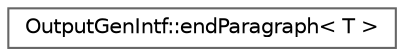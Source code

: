 digraph "Graphical Class Hierarchy"
{
 // INTERACTIVE_SVG=YES
 // LATEX_PDF_SIZE
  bgcolor="transparent";
  edge [fontname=Helvetica,fontsize=10,labelfontname=Helvetica,labelfontsize=10];
  node [fontname=Helvetica,fontsize=10,shape=box,height=0.2,width=0.4];
  rankdir="LR";
  Node0 [label="OutputGenIntf::endParagraph\< T \>",height=0.2,width=0.4,color="grey40", fillcolor="white", style="filled",URL="$de/d1e/struct_output_gen_intf_1_1end_paragraph.html",tooltip=" "];
}

